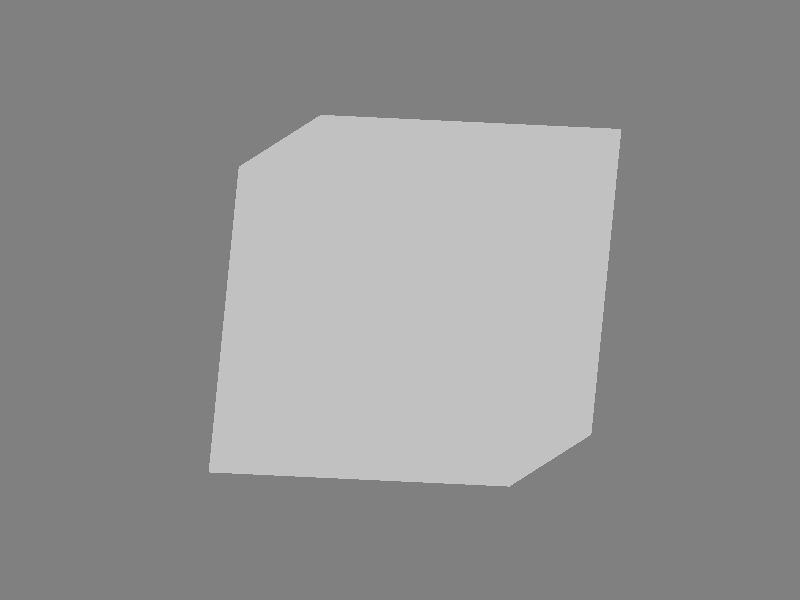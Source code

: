 #include "colors.inc"
#include "shapes.inc"
#include "textures.inc"
#include "glass.inc"

global_settings {
    assumed_gamma 2.2
    max_trace_level 5

    photons {
        count 20000
    }
}

#declare LIGHT_FADING_DIST = 20.0;

background { Gray50 }

light_source {
    < 50,  0, 0> color Gray60
    fade_distance LIGHT_FADING_DIST fade_power 2

    photons {
        reflection off
        refraction on
    }
}

light_source {
    < 40, 20, 20> color Gray60
    fade_distance LIGHT_FADING_DIST fade_power 2

    photons {
        reflection off
        refraction on
    }
}

light_source {
    < 40, -20, 20> color Gray60
    fade_distance LIGHT_FADING_DIST fade_power 2

    photons {
        reflection off
        refraction on
    }
}

light_source {
    < 0, 0, -40> color Gray80
    fade_distance LIGHT_FADING_DIST fade_power 2

    photons {
        reflection off
        refraction on
    }
}

plane {
    y, -30
    pigment { color Gray50 }
    finish { reflection 0.35}
}

//Place the camera
camera {
  orthographic
  sky <0,0,1>
  direction <-1,0,0>   //Don't change this  
  location  <6,2,1.5>  //Change this to move the camera to a different point
  look_at   <0.5,0.5,0.5>    //Change this to aim the camera at a different point
  right <-4/3,0,0>     //Don't change this
  angle 25
}

//Create a box that extends between the 2 specified points

#declare mycube = box {
  <0,0,0>  // one corner position <X1 Y1 Z1>
  <1,1,1>  // other corner position <X2 Y2 Z2>
  
	matrix< 1 , 0, 0,
			  0 , 1, 0,
			  0, 0.1, 1,
			  0 , 0, 0 >

	texture {

		pigment { Gray filter .98 }

		finish {
			phong 1 phong_size 0
			reflection 0.0
		}
	}

	interior {
		ior 1.0
		fade_color Gray
		fade_distance 10
		fade_power 1001
	}		

}

object { 	
	mycube 
}
sphere {
	 	 <0.391340149877,0.570735707318,0.582665288822>,0.05 texture {pigment { color Black } finish { phong 0.8 }} 
	 } 
 
sphere {
	 	 <0.158365036018,0.587257813259,0.339362815814>,0.05 texture {pigment { color Black } finish { phong 0.8 }} 
	 } 
 
sphere {
	 	 <0.867996710197,0.283094458539,0.368249152446>,0.05 texture {pigment { color Black } finish { phong 0.8 }} 
	 } 
 
sphere {
	 	 <0.403326769657,0.83866148505,0.117343650963>,0.05 texture {pigment { color Black } finish { phong 0.8 }} 
	 } 
 
sphere {
	 	 <0.309524910805,0.134132948729,0.245094971852>,0.05 texture {pigment { color Black } finish { phong 0.8 }} 
	 } 
 
sphere {
	 	 <0.825449834387,0.367499782292,0.518865067329>,0.05 texture {pigment { color Black } finish { phong 0.8 }} 
	 } 
 
sphere {
	 	 <0.516831313265,0.942103457751,0.50076471031>,0.05 texture {pigment { color Black } finish { phong 0.8 }} 
	 } 
 
sphere {
	 	 <0.642976705629,0.5502653741,0.862079807269>,0.05 texture {pigment { color Black } finish { phong 0.8 }} 
	 } 
 
sphere {
	 	 <0.158486570265,0.204332652474,0.751910177963>,0.05 texture {pigment { color Black } finish { phong 0.8 }} 
	 } 
 
sphere {
	 	 <0.124515475705,0.367068071966,0.476040401696>,0.05 texture {pigment { color Black } finish { phong 0.8 }} 
	 } 
 
sphere {
	 	 <0.150118793625,0.74388259682,0.656315157682>,0.05 texture {pigment { color Black } finish { phong 0.8 }} 
	 } 
 
sphere {
	 	 <0.44896879902,0.637927777527,0.727019540617>,0.05 texture {pigment { color Black } finish { phong 0.8 }} 
	 } 
 
sphere {
	 	 <0.633754559011,0.372452901148,0.732980565154>,0.05 texture {pigment { color Black } finish { phong 0.8 }} 
	 } 
 
sphere {
	 	 <0.596618625319,0.58035856739,0.403009133>,0.05 texture {pigment { color Black } finish { phong 0.8 }} 
	 } 
 
sphere {
	 	 <0.205740053904,0.370506601659,0.213234071709>,0.05 texture {pigment { color Black } finish { phong 0.8 }} 
	 } 
 
sphere {
	 	 <0.905847728275,0.423017214876,0.500520910759>,0.05 texture {pigment { color Black } finish { phong 0.8 }} 
	 } 
 
sphere {
	 	 <0.550221123788,0.244703739473,0.700111335212>,0.05 texture {pigment { color Black } finish { phong 0.8 }} 
	 } 
 
sphere {
	 	 <0.269547680916,0.514765534108,0.164763066597>,0.05 texture {pigment { color Black } finish { phong 0.8 }} 
	 } 
 
sphere {
	 	 <0.756566782548,0.294307862525,0.537350567838>,0.05 texture {pigment { color Black } finish { phong 0.8 }} 
	 } 
 
sphere {
	 	 <0.555988906139,0.157719445963,0.551969406827>,0.05 texture {pigment { color Black } finish { phong 0.8 }} 
	 } 
 
sphere {
	 	 <0.588654604757,0.598600791054,0.465388348385>,0.05 texture {pigment { color Black } finish { phong 0.8 }} 
	 } 
 
sphere {
	 	 <0.228037071046,0.231858845529,0.842626809217>,0.05 texture {pigment { color Black } finish { phong 0.8 }} 
	 } 
 
sphere {
	 	 <0.448984316453,0.220108711704,0.189457578352>,0.05 texture {pigment { color Black } finish { phong 0.8 }} 
	 } 
 
sphere {
	 	 <0.110753629709,0.27241322724,0.814599396748>,0.05 texture {pigment { color Black } finish { phong 0.8 }} 
	 } 
 
sphere {
	 	 <0.572783070827,0.234827026349,0.661135472695>,0.05 texture {pigment { color Black } finish { phong 0.8 }} 
	 } 
 
sphere {
	 	 <0.316469260147,0.75974994807,0.847932132263>,0.05 texture {pigment { color Black } finish { phong 0.8 }} 
	 } 
 
sphere {
	 	 <0.757068755276,0.416074088597,0.717900200249>,0.05 texture {pigment { color Black } finish { phong 0.8 }} 
	 } 
 
sphere {
	 	 <0.702359265821,0.122036228131,0.190738374979>,0.05 texture {pigment { color Black } finish { phong 0.8 }} 
	 } 
 
sphere {
	 	 <0.145016118237,0.723169675032,0.796848503028>,0.05 texture {pigment { color Black } finish { phong 0.8 }} 
	 } 
 
sphere {
	 	 <0.260887452666,0.224138653213,0.261622745841>,0.05 texture {pigment { color Black } finish { phong 0.8 }} 
	 } 
 
sphere {
	 	 <0.731585473112,0.56346838241,0.400484456411>,0.05 texture {pigment { color Black } finish { phong 0.8 }} 
	 } 
 
sphere {
	 	 <0.514110850249,0.761830870066,0.875795313475>,0.05 texture {pigment { color Black } finish { phong 0.8 }} 
	 } 
 
sphere {
	 	 <0.731250358132,0.56213725983,0.619261675369>,0.05 texture {pigment { color Black } finish { phong 0.8 }} 
	 } 
 
sphere {
	 	 <0.131203815355,0.682112765789,0.436631403601>,0.05 texture {pigment { color Black } finish { phong 0.8 }} 
	 } 
 
sphere {
	 	 <0.870257776271,0.454060493351,0.223344903908>,0.05 texture {pigment { color Black } finish { phong 0.8 }} 
	 } 
 
sphere {
	 	 <0.335082231302,0.228701352967,0.627171965615>,0.05 texture {pigment { color Black } finish { phong 0.8 }} 
	 } 
 
sphere {
	 	 <0.837372074807,0.775032512629,0.709126628068>,0.05 texture {pigment { color Black } finish { phong 0.8 }} 
	 } 
 
sphere {
	 	 <0.133809048008,0.210720336087,0.654187221217>,0.05 texture {pigment { color Black } finish { phong 0.8 }} 
	 } 
 
sphere {
	 	 <0.645345769373,0.590798763218,0.575586644385>,0.05 texture {pigment { color Black } finish { phong 0.8 }} 
	 } 
 
sphere {
	 	 <0.482751723175,0.583414589535,0.326243002898>,0.05 texture {pigment { color Black } finish { phong 0.8 }} 
	 } 
 
sphere {
	 	 <0.538576698475,0.464981384626,0.852301595601>,0.05 texture {pigment { color Black } finish { phong 0.8 }} 
	 } 
 
sphere {
	 	 <0.811363531542,0.911279734103,0.233543049664>,0.05 texture {pigment { color Black } finish { phong 0.8 }} 
	 } 
 
sphere {
	 	 <0.553672973433,0.729682044852,0.420491140853>,0.05 texture {pigment { color Black } finish { phong 0.8 }} 
	 } 
 
sphere {
	 	 <0.603953723574,0.143468431034,0.658227124047>,0.05 texture {pigment { color Black } finish { phong 0.8 }} 
	 } 
 
sphere {
	 	 <0.651188598023,0.973160316354,0.798528799072>,0.05 texture {pigment { color Black } finish { phong 0.8 }} 
	 } 
 
sphere {
	 	 <0.132448430294,0.899599263281,0.575503155788>,0.05 texture {pigment { color Black } finish { phong 0.8 }} 
	 } 
 
sphere {
	 	 <0.796156925944,0.603036262591,0.500947317411>,0.05 texture {pigment { color Black } finish { phong 0.8 }} 
	 } 
 
sphere {
	 	 <0.825923198268,0.763441903465,0.128484045926>,0.05 texture {pigment { color Black } finish { phong 0.8 }} 
	 } 
 
sphere {
	 	 <0.610709880106,0.593433806868,0.421837462689>,0.05 texture {pigment { color Black } finish { phong 0.8 }} 
	 } 
 
sphere {
	 	 <0.165347321483,0.646391710553,0.679746517266>,0.05 texture {pigment { color Black } finish { phong 0.8 }} 
	 } 
 
sphere {
	 	 <0.298504328958,0.645054628539,0.522140531736>,0.05 texture {pigment { color Black } finish { phong 0.8 }} 
	 } 
 
sphere {
	 	 <0.529245268611,0.615828950769,0.252660374064>,0.05 texture {pigment { color Black } finish { phong 0.8 }} 
	 } 
 
sphere {
	 	 <0.772623575404,0.210330805671,0.267935586762>,0.05 texture {pigment { color Black } finish { phong 0.8 }} 
	 } 
 
sphere {
	 	 <0.857680614974,0.676771351846,0.430477014756>,0.05 texture {pigment { color Black } finish { phong 0.8 }} 
	 } 
 
sphere {
	 	 <0.363989340635,0.925391574973,0.385936410687>,0.05 texture {pigment { color Black } finish { phong 0.8 }} 
	 } 
 
sphere {
	 	 <0.230066683152,0.335521163264,0.880452965601>,0.05 texture {pigment { color Black } finish { phong 0.8 }} 
	 } 
 
sphere {
	 	 <0.479733301692,0.407576761703,0.179498590929>,0.05 texture {pigment { color Black } finish { phong 0.8 }} 
	 } 
 
sphere {
	 	 <0.647658133199,0.702574055536,0.526987833>,0.05 texture {pigment { color Black } finish { phong 0.8 }} 
	 } 
 
sphere {
	 	 <0.457335728457,0.756809166466,0.716779300034>,0.05 texture {pigment { color Black } finish { phong 0.8 }} 
	 } 
 
sphere {
	 	 <0.391045439849,0.387635689093,0.604436499482>,0.05 texture {pigment { color Black } finish { phong 0.8 }} 
	 } 
 
